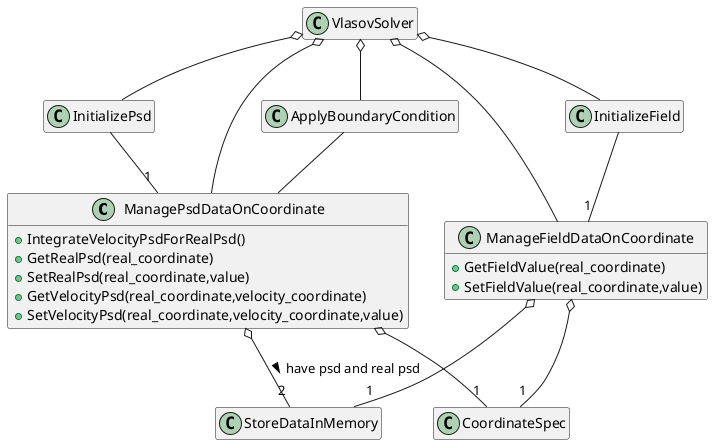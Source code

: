 @startuml class_design_outline

class ManagePsdDataOnCoordinate{
    + IntegrateVelocityPsdForRealPsd()
    + GetRealPsd(real_coordinate)
    + SetRealPsd(real_coordinate,value)
    + GetVelocityPsd(real_coordinate,velocity_coordinate)
    + SetVelocityPsd(real_coordinate,velocity_coordinate,value)
}
   

class ManageFieldDataOnCoordinate{


    + GetFieldValue(real_coordinate)
    + SetFieldValue(real_coordinate,value)


}

class StoreDataInMemory{
    
}

class CoordinateSpec{
   
}

class InitializePsd{

}

class InitializeField{

}

class VlasovSolver{

}

class ApplyBoundaryCondition{
    
}

VlasovSolver o-- ManagePsdDataOnCoordinate
VlasovSolver o-- ManageFieldDataOnCoordinate

VlasovSolver o-- ApplyBoundaryCondition

ApplyBoundaryCondition -- ManagePsdDataOnCoordinate

ManagePsdDataOnCoordinate o-- "2" StoreDataInMemory : have psd and real psd >
ManageFieldDataOnCoordinate o-- "1" StoreDataInMemory

ManagePsdDataOnCoordinate o-- "1" CoordinateSpec 
ManageFieldDataOnCoordinate o-- "1" CoordinateSpec

InitializeField -- "1"ManageFieldDataOnCoordinate
InitializePsd -- "1"ManagePsdDataOnCoordinate

VlasovSolver o--InitializePsd
VlasovSolver o--InitializeField

hide members
show ManageFieldDataOnCoordinate method
show ManagePsdDataOnCoordinate method

@enduml